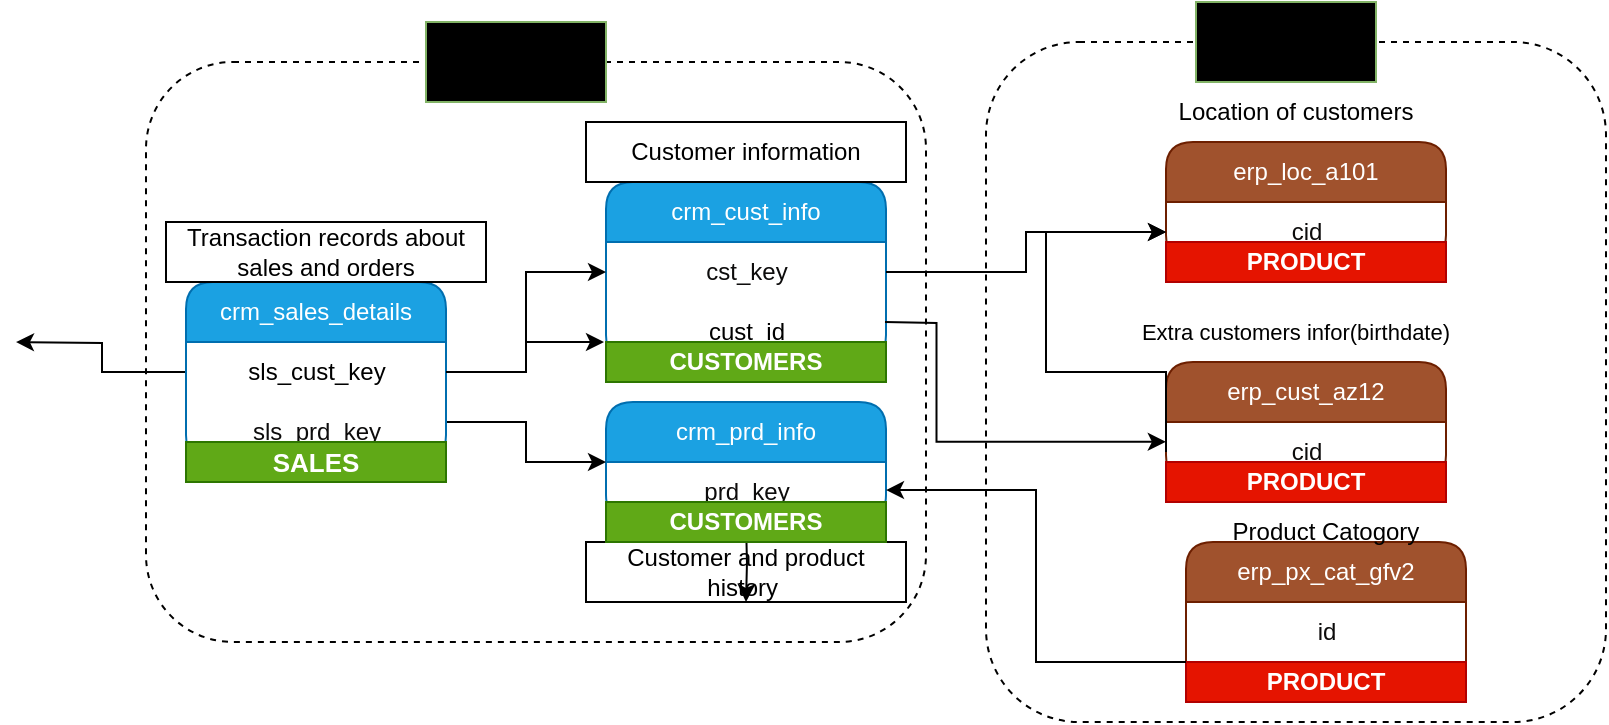 <mxfile version="28.1.2">
  <diagram name="Page-1" id="Pi9a8pj-JhWTPVvKCuRl">
    <mxGraphModel dx="856" dy="513" grid="1" gridSize="10" guides="1" tooltips="1" connect="1" arrows="1" fold="1" page="1" pageScale="1" pageWidth="850" pageHeight="1100" background="light-dark(#FFFFFF,#FFFFFF)" math="0" shadow="0">
      <root>
        <mxCell id="0" />
        <mxCell id="1" parent="0" />
        <mxCell id="wgApOZX3ujIAfF_W39Ef-2" value="crm_cust_info" style="swimlane;fontStyle=0;childLayout=stackLayout;horizontal=1;startSize=30;horizontalStack=0;resizeParent=1;resizeParentMax=0;resizeLast=0;collapsible=1;marginBottom=0;whiteSpace=wrap;html=1;rounded=1;fillColor=#1BA1E2;fontColor=#ffffff;strokeColor=#006EAF;" parent="1" vertex="1">
          <mxGeometry x="310" y="170" width="140" height="90" as="geometry" />
        </mxCell>
        <mxCell id="wgApOZX3ujIAfF_W39Ef-21" value="&lt;font color=&quot;#0d0c0c&quot;&gt;cst_key&lt;/font&gt;" style="text;html=1;align=center;verticalAlign=middle;resizable=0;points=[];autosize=1;strokeColor=none;fillColor=none;" parent="wgApOZX3ujIAfF_W39Ef-2" vertex="1">
          <mxGeometry y="30" width="140" height="30" as="geometry" />
        </mxCell>
        <mxCell id="wgApOZX3ujIAfF_W39Ef-69" value="&lt;font style=&quot;color: light-dark(rgb(0, 0, 0), rgb(13, 12, 12));&quot;&gt;cust_id&lt;/font&gt;" style="text;html=1;align=center;verticalAlign=middle;resizable=0;points=[];autosize=1;strokeColor=none;fillColor=none;" parent="wgApOZX3ujIAfF_W39Ef-2" vertex="1">
          <mxGeometry y="60" width="140" height="30" as="geometry" />
        </mxCell>
        <mxCell id="wgApOZX3ujIAfF_W39Ef-6" value="crm_prd_info" style="swimlane;fontStyle=0;childLayout=stackLayout;horizontal=1;startSize=30;horizontalStack=0;resizeParent=1;resizeParentMax=0;resizeLast=0;collapsible=1;marginBottom=0;whiteSpace=wrap;html=1;rounded=1;fillColor=#1ba1e2;fontColor=#ffffff;strokeColor=#006EAF;" parent="1" vertex="1">
          <mxGeometry x="310" y="280" width="140" height="60" as="geometry" />
        </mxCell>
        <mxCell id="wgApOZX3ujIAfF_W39Ef-23" style="edgeStyle=orthogonalEdgeStyle;rounded=0;orthogonalLoop=1;jettySize=auto;html=1;" parent="wgApOZX3ujIAfF_W39Ef-6" edge="1">
          <mxGeometry relative="1" as="geometry">
            <mxPoint x="70" y="100" as="targetPoint" />
            <mxPoint x="70" y="60" as="sourcePoint" />
          </mxGeometry>
        </mxCell>
        <mxCell id="wgApOZX3ujIAfF_W39Ef-75" value="&lt;font color=&quot;#0d0c0c&quot;&gt;prd_key&lt;/font&gt;" style="text;html=1;align=center;verticalAlign=middle;resizable=0;points=[];autosize=1;strokeColor=none;fillColor=none;" parent="wgApOZX3ujIAfF_W39Ef-6" vertex="1">
          <mxGeometry y="30" width="140" height="30" as="geometry" />
        </mxCell>
        <mxCell id="wgApOZX3ujIAfF_W39Ef-14" style="edgeStyle=orthogonalEdgeStyle;rounded=0;orthogonalLoop=1;jettySize=auto;html=1;entryX=0;entryY=0.5;entryDx=0;entryDy=0;" parent="1" source="wgApOZX3ujIAfF_W39Ef-7" target="wgApOZX3ujIAfF_W39Ef-2" edge="1">
          <mxGeometry relative="1" as="geometry" />
        </mxCell>
        <mxCell id="wgApOZX3ujIAfF_W39Ef-15" style="edgeStyle=orthogonalEdgeStyle;rounded=0;orthogonalLoop=1;jettySize=auto;html=1;entryX=0;entryY=0.5;entryDx=0;entryDy=0;strokeColor=light-dark(#000000,#0D0C0C);" parent="1" source="wgApOZX3ujIAfF_W39Ef-7" target="wgApOZX3ujIAfF_W39Ef-6" edge="1">
          <mxGeometry relative="1" as="geometry">
            <Array as="points">
              <mxPoint x="270" y="290" />
              <mxPoint x="270" y="310" />
            </Array>
          </mxGeometry>
        </mxCell>
        <mxCell id="wgApOZX3ujIAfF_W39Ef-24" style="edgeStyle=orthogonalEdgeStyle;rounded=0;orthogonalLoop=1;jettySize=auto;html=1;exitX=1;exitY=1;exitDx=0;exitDy=0;" parent="1" source="wgApOZX3ujIAfF_W39Ef-7" edge="1">
          <mxGeometry relative="1" as="geometry">
            <mxPoint x="230" y="310" as="targetPoint" />
          </mxGeometry>
        </mxCell>
        <mxCell id="wgApOZX3ujIAfF_W39Ef-27" value="" style="edgeStyle=orthogonalEdgeStyle;rounded=0;orthogonalLoop=1;jettySize=auto;html=1;" parent="1" source="wgApOZX3ujIAfF_W39Ef-7" edge="1">
          <mxGeometry relative="1" as="geometry">
            <mxPoint x="15" y="250" as="targetPoint" />
          </mxGeometry>
        </mxCell>
        <mxCell id="wgApOZX3ujIAfF_W39Ef-7" value="crm_sales_details" style="swimlane;fontStyle=0;childLayout=stackLayout;horizontal=1;startSize=30;horizontalStack=0;resizeParent=1;resizeParentMax=0;resizeLast=0;collapsible=1;marginBottom=0;whiteSpace=wrap;html=1;rounded=1;fillColor=#1ba1e2;fontColor=#ffffff;strokeColor=#006EAF;" parent="1" vertex="1">
          <mxGeometry x="100" y="220" width="130" height="90" as="geometry" />
        </mxCell>
        <mxCell id="wgApOZX3ujIAfF_W39Ef-68" value="&lt;font style=&quot;color: light-dark(rgb(0, 0, 0), rgb(13, 12, 12));&quot;&gt;sls_cust_key&lt;/font&gt;" style="text;html=1;align=center;verticalAlign=middle;resizable=0;points=[];autosize=1;strokeColor=none;fillColor=none;" parent="wgApOZX3ujIAfF_W39Ef-7" vertex="1">
          <mxGeometry y="30" width="130" height="30" as="geometry" />
        </mxCell>
        <mxCell id="wgApOZX3ujIAfF_W39Ef-20" value="&lt;font color=&quot;#0d0c0c&quot;&gt;sls_prd_key&lt;/font&gt;" style="text;html=1;align=center;verticalAlign=middle;resizable=0;points=[];autosize=1;strokeColor=none;fillColor=none;" parent="wgApOZX3ujIAfF_W39Ef-7" vertex="1">
          <mxGeometry y="60" width="130" height="30" as="geometry" />
        </mxCell>
        <mxCell id="wgApOZX3ujIAfF_W39Ef-8" value="erp_px_cat_gfv2" style="swimlane;fontStyle=0;childLayout=stackLayout;horizontal=1;startSize=30;horizontalStack=0;resizeParent=1;resizeParentMax=0;resizeLast=0;collapsible=1;marginBottom=0;whiteSpace=wrap;html=1;rounded=1;fillColor=#a0522d;fontColor=#ffffff;strokeColor=#6D1F00;" parent="1" vertex="1">
          <mxGeometry x="600" y="350" width="140" height="80" as="geometry" />
        </mxCell>
        <mxCell id="wgApOZX3ujIAfF_W39Ef-89" value="&lt;font color=&quot;#0d0c0c&quot;&gt;id&lt;/font&gt;" style="text;html=1;align=center;verticalAlign=middle;resizable=0;points=[];autosize=1;strokeColor=none;fillColor=none;" parent="wgApOZX3ujIAfF_W39Ef-8" vertex="1">
          <mxGeometry y="30" width="140" height="30" as="geometry" />
        </mxCell>
        <mxCell id="8w7OOvTdAevlpBeiL6JC-19" value="&lt;b&gt;&lt;font style=&quot;color: light-dark(rgb(255, 255, 255), rgb(255, 255, 255));&quot;&gt;PRODUCT&lt;/font&gt;&lt;/b&gt;" style="text;html=1;strokeColor=#B20000;fillColor=#e51400;align=center;verticalAlign=middle;whiteSpace=wrap;overflow=hidden;fontColor=#ffffff;" parent="wgApOZX3ujIAfF_W39Ef-8" vertex="1">
          <mxGeometry y="60" width="140" height="20" as="geometry" />
        </mxCell>
        <mxCell id="wgApOZX3ujIAfF_W39Ef-9" value="erp_loc_a101" style="swimlane;fontStyle=0;childLayout=stackLayout;horizontal=1;startSize=30;horizontalStack=0;resizeParent=1;resizeParentMax=0;resizeLast=0;collapsible=1;marginBottom=0;whiteSpace=wrap;html=1;rounded=1;fillColor=#a0522d;fontColor=#ffffff;strokeColor=#6D1F00;" parent="1" vertex="1">
          <mxGeometry x="590" y="150" width="140" height="60" as="geometry" />
        </mxCell>
        <mxCell id="wgApOZX3ujIAfF_W39Ef-91" value="&lt;font color=&quot;#0d0c0c&quot;&gt;cid&lt;/font&gt;" style="text;html=1;align=center;verticalAlign=middle;resizable=0;points=[];autosize=1;strokeColor=none;fillColor=none;" parent="wgApOZX3ujIAfF_W39Ef-9" vertex="1">
          <mxGeometry y="30" width="140" height="30" as="geometry" />
        </mxCell>
        <mxCell id="wgApOZX3ujIAfF_W39Ef-10" value="erp_cust_az12" style="swimlane;fontStyle=0;childLayout=stackLayout;horizontal=1;startSize=30;horizontalStack=0;resizeParent=1;resizeParentMax=0;resizeLast=0;collapsible=1;marginBottom=0;whiteSpace=wrap;html=1;rounded=1;fillColor=#a0522d;fontColor=#ffffff;strokeColor=#6D1F00;" parent="1" vertex="1">
          <mxGeometry x="590" y="260" width="140" height="60" as="geometry" />
        </mxCell>
        <mxCell id="wgApOZX3ujIAfF_W39Ef-90" value="&lt;font color=&quot;#0d0c0c&quot;&gt;cid&lt;/font&gt;" style="text;html=1;align=center;verticalAlign=middle;resizable=0;points=[];autosize=1;strokeColor=none;fillColor=none;" parent="wgApOZX3ujIAfF_W39Ef-10" vertex="1">
          <mxGeometry y="30" width="140" height="30" as="geometry" />
        </mxCell>
        <mxCell id="wgApOZX3ujIAfF_W39Ef-72" style="edgeStyle=orthogonalEdgeStyle;rounded=0;orthogonalLoop=1;jettySize=auto;html=1;strokeColor=light-dark(#000000,#0D0C0C);" parent="1" source="wgApOZX3ujIAfF_W39Ef-68" edge="1">
          <mxGeometry relative="1" as="geometry">
            <mxPoint x="309" y="250" as="targetPoint" />
            <Array as="points">
              <mxPoint x="270" y="265" />
              <mxPoint x="270" y="250" />
              <mxPoint x="309" y="250" />
            </Array>
          </mxGeometry>
        </mxCell>
        <mxCell id="wgApOZX3ujIAfF_W39Ef-77" style="edgeStyle=orthogonalEdgeStyle;rounded=0;orthogonalLoop=1;jettySize=auto;html=1;exitX=0;exitY=0.75;exitDx=0;exitDy=0;entryX=1;entryY=0.467;entryDx=0;entryDy=0;entryPerimeter=0;strokeColor=light-dark(#000000,#0D0C0C);" parent="1" source="wgApOZX3ujIAfF_W39Ef-8" target="wgApOZX3ujIAfF_W39Ef-75" edge="1">
          <mxGeometry relative="1" as="geometry" />
        </mxCell>
        <mxCell id="wgApOZX3ujIAfF_W39Ef-83" style="edgeStyle=orthogonalEdgeStyle;rounded=0;orthogonalLoop=1;jettySize=auto;html=1;entryX=0;entryY=0.75;entryDx=0;entryDy=0;exitX=0;exitY=0.75;exitDx=0;exitDy=0;" parent="1" source="wgApOZX3ujIAfF_W39Ef-10" target="wgApOZX3ujIAfF_W39Ef-9" edge="1">
          <mxGeometry relative="1" as="geometry">
            <Array as="points">
              <mxPoint x="530" y="265" />
              <mxPoint x="530" y="195" />
            </Array>
          </mxGeometry>
        </mxCell>
        <mxCell id="wgApOZX3ujIAfF_W39Ef-85" style="edgeStyle=orthogonalEdgeStyle;rounded=0;orthogonalLoop=1;jettySize=auto;html=1;entryX=0;entryY=0.75;entryDx=0;entryDy=0;strokeColor=light-dark(#000000,#0D0C0C);" parent="1" source="wgApOZX3ujIAfF_W39Ef-21" target="wgApOZX3ujIAfF_W39Ef-9" edge="1">
          <mxGeometry relative="1" as="geometry" />
        </mxCell>
        <mxCell id="wgApOZX3ujIAfF_W39Ef-87" style="edgeStyle=orthogonalEdgeStyle;rounded=0;orthogonalLoop=1;jettySize=auto;html=1;strokeColor=light-dark(#000000,#0D0C0C);entryX=0.29;entryY=0.588;entryDx=0;entryDy=0;entryPerimeter=0;" parent="1" target="8w7OOvTdAevlpBeiL6JC-5" edge="1">
          <mxGeometry relative="1" as="geometry">
            <mxPoint x="449.5" y="240" as="sourcePoint" />
            <mxPoint x="589.5" y="330" as="targetPoint" />
          </mxGeometry>
        </mxCell>
        <mxCell id="8w7OOvTdAevlpBeiL6JC-4" value="" style="rounded=1;whiteSpace=wrap;html=1;fillColor=none;dashed=1;strokeColor=light-dark(#000000, #0b0909);" parent="1" vertex="1">
          <mxGeometry x="80" y="110" width="390" height="290" as="geometry" />
        </mxCell>
        <mxCell id="8w7OOvTdAevlpBeiL6JC-5" value="" style="rounded=1;whiteSpace=wrap;html=1;fillColor=none;strokeColor=light-dark(#000000,#0B0A0A);dashed=1;" parent="1" vertex="1">
          <mxGeometry x="500" y="100" width="310" height="340" as="geometry" />
        </mxCell>
        <mxCell id="8w7OOvTdAevlpBeiL6JC-6" value="&lt;font style=&quot;font-size: 20px;&quot;&gt;CRM&lt;/font&gt;" style="rounded=0;whiteSpace=wrap;html=1;fillColor=#D5E8D4;gradientColor=light-dark(#97d077, #173008);strokeColor=#82b366;" parent="1" vertex="1">
          <mxGeometry x="220" y="90" width="90" height="40" as="geometry" />
        </mxCell>
        <mxCell id="8w7OOvTdAevlpBeiL6JC-7" value="&lt;span style=&quot;font-size: 20px;&quot;&gt;ERP&lt;/span&gt;" style="rounded=0;whiteSpace=wrap;html=1;fillColor=#FF3333;gradientColor=light-dark(#97d077, #173008);strokeColor=#82b366;" parent="1" vertex="1">
          <mxGeometry x="605" y="80" width="90" height="40" as="geometry" />
        </mxCell>
        <mxCell id="8w7OOvTdAevlpBeiL6JC-8" value="Transaction records about sales and orders" style="rounded=0;whiteSpace=wrap;html=1;fillColor=none;fontColor=#000000;" parent="1" vertex="1">
          <mxGeometry x="90" y="190" width="160" height="30" as="geometry" />
        </mxCell>
        <mxCell id="8w7OOvTdAevlpBeiL6JC-9" value="&lt;font style=&quot;color: rgb(0, 0, 0);&quot;&gt;Customer and product history&amp;nbsp;&lt;/font&gt;" style="rounded=0;whiteSpace=wrap;html=1;fillColor=none;fontColor=#000000;" parent="1" vertex="1">
          <mxGeometry x="300" y="350" width="160" height="30" as="geometry" />
        </mxCell>
        <mxCell id="8w7OOvTdAevlpBeiL6JC-10" value="&lt;font color=&quot;#000000&quot;&gt;Customer information&lt;/font&gt;" style="rounded=0;whiteSpace=wrap;html=1;fillColor=none;fontColor=#000000;" parent="1" vertex="1">
          <mxGeometry x="300" y="140" width="160" height="30" as="geometry" />
        </mxCell>
        <mxCell id="8w7OOvTdAevlpBeiL6JC-11" value="&lt;font style=&quot;color: light-dark(rgb(255, 255, 255), rgb(255, 255, 255));&quot;&gt;&lt;b&gt;CUSTOMERS&lt;/b&gt;&lt;/font&gt;" style="text;html=1;strokeColor=#2D7600;fillColor=#60a917;align=center;verticalAlign=middle;whiteSpace=wrap;overflow=hidden;fontColor=#ffffff;" parent="1" vertex="1">
          <mxGeometry x="310" y="250" width="140" height="20" as="geometry" />
        </mxCell>
        <mxCell id="8w7OOvTdAevlpBeiL6JC-12" value="&lt;font color=&quot;#ffffff&quot;&gt;&lt;span style=&quot;font-size: 13px;&quot;&gt;&lt;b&gt;SALES&lt;/b&gt;&lt;/span&gt;&lt;/font&gt;" style="text;html=1;strokeColor=#2D7600;fillColor=#60a917;align=center;verticalAlign=middle;whiteSpace=wrap;overflow=hidden;fontColor=#ffffff;" parent="1" vertex="1">
          <mxGeometry x="100" y="300" width="130" height="20" as="geometry" />
        </mxCell>
        <mxCell id="8w7OOvTdAevlpBeiL6JC-13" value="&lt;b&gt;&lt;font style=&quot;color: light-dark(rgb(255, 255, 255), rgb(255, 255, 255));&quot;&gt;CUSTOMERS&lt;/font&gt;&lt;/b&gt;" style="text;html=1;strokeColor=#2D7600;fillColor=#60a917;align=center;verticalAlign=middle;whiteSpace=wrap;overflow=hidden;fontColor=#ffffff;" parent="1" vertex="1">
          <mxGeometry x="310" y="330" width="140" height="20" as="geometry" />
        </mxCell>
        <mxCell id="8w7OOvTdAevlpBeiL6JC-14" value="&lt;font color=&quot;#000000&quot;&gt;Product Catogory&lt;/font&gt;" style="rounded=0;whiteSpace=wrap;html=1;fillColor=none;fontColor=#000000;strokeColor=none;" parent="1" vertex="1">
          <mxGeometry x="590" y="330" width="160" height="30" as="geometry" />
        </mxCell>
        <mxCell id="8w7OOvTdAevlpBeiL6JC-15" value="&lt;font style=&quot;font-size: 11px;&quot; color=&quot;#000000&quot;&gt;Extra customers infor(birthdate)&lt;/font&gt;" style="rounded=0;whiteSpace=wrap;html=1;fillColor=none;fontColor=#000000;strokeColor=none;" parent="1" vertex="1">
          <mxGeometry x="575" y="230" width="160" height="30" as="geometry" />
        </mxCell>
        <mxCell id="8w7OOvTdAevlpBeiL6JC-16" value="&lt;font color=&quot;#000000&quot;&gt;Location of customers&lt;/font&gt;" style="rounded=0;whiteSpace=wrap;html=1;fillColor=none;fontColor=#000000;strokeColor=none;" parent="1" vertex="1">
          <mxGeometry x="575" y="120" width="160" height="30" as="geometry" />
        </mxCell>
        <mxCell id="8w7OOvTdAevlpBeiL6JC-17" value="&lt;b&gt;&lt;font style=&quot;color: light-dark(rgb(255, 255, 255), rgb(255, 255, 255));&quot;&gt;PRODUCT&lt;/font&gt;&lt;/b&gt;" style="text;html=1;strokeColor=#B20000;fillColor=#e51400;align=center;verticalAlign=middle;whiteSpace=wrap;overflow=hidden;fontColor=#ffffff;" parent="1" vertex="1">
          <mxGeometry x="590" y="200" width="140" height="20" as="geometry" />
        </mxCell>
        <mxCell id="8w7OOvTdAevlpBeiL6JC-18" value="&lt;b&gt;&lt;font style=&quot;color: light-dark(rgb(255, 255, 255), rgb(255, 255, 255));&quot;&gt;PRODUCT&lt;/font&gt;&lt;/b&gt;" style="text;html=1;strokeColor=#B20000;fillColor=#e51400;align=center;verticalAlign=middle;whiteSpace=wrap;overflow=hidden;fontColor=#ffffff;" parent="1" vertex="1">
          <mxGeometry x="590" y="310" width="140" height="20" as="geometry" />
        </mxCell>
      </root>
    </mxGraphModel>
  </diagram>
</mxfile>
